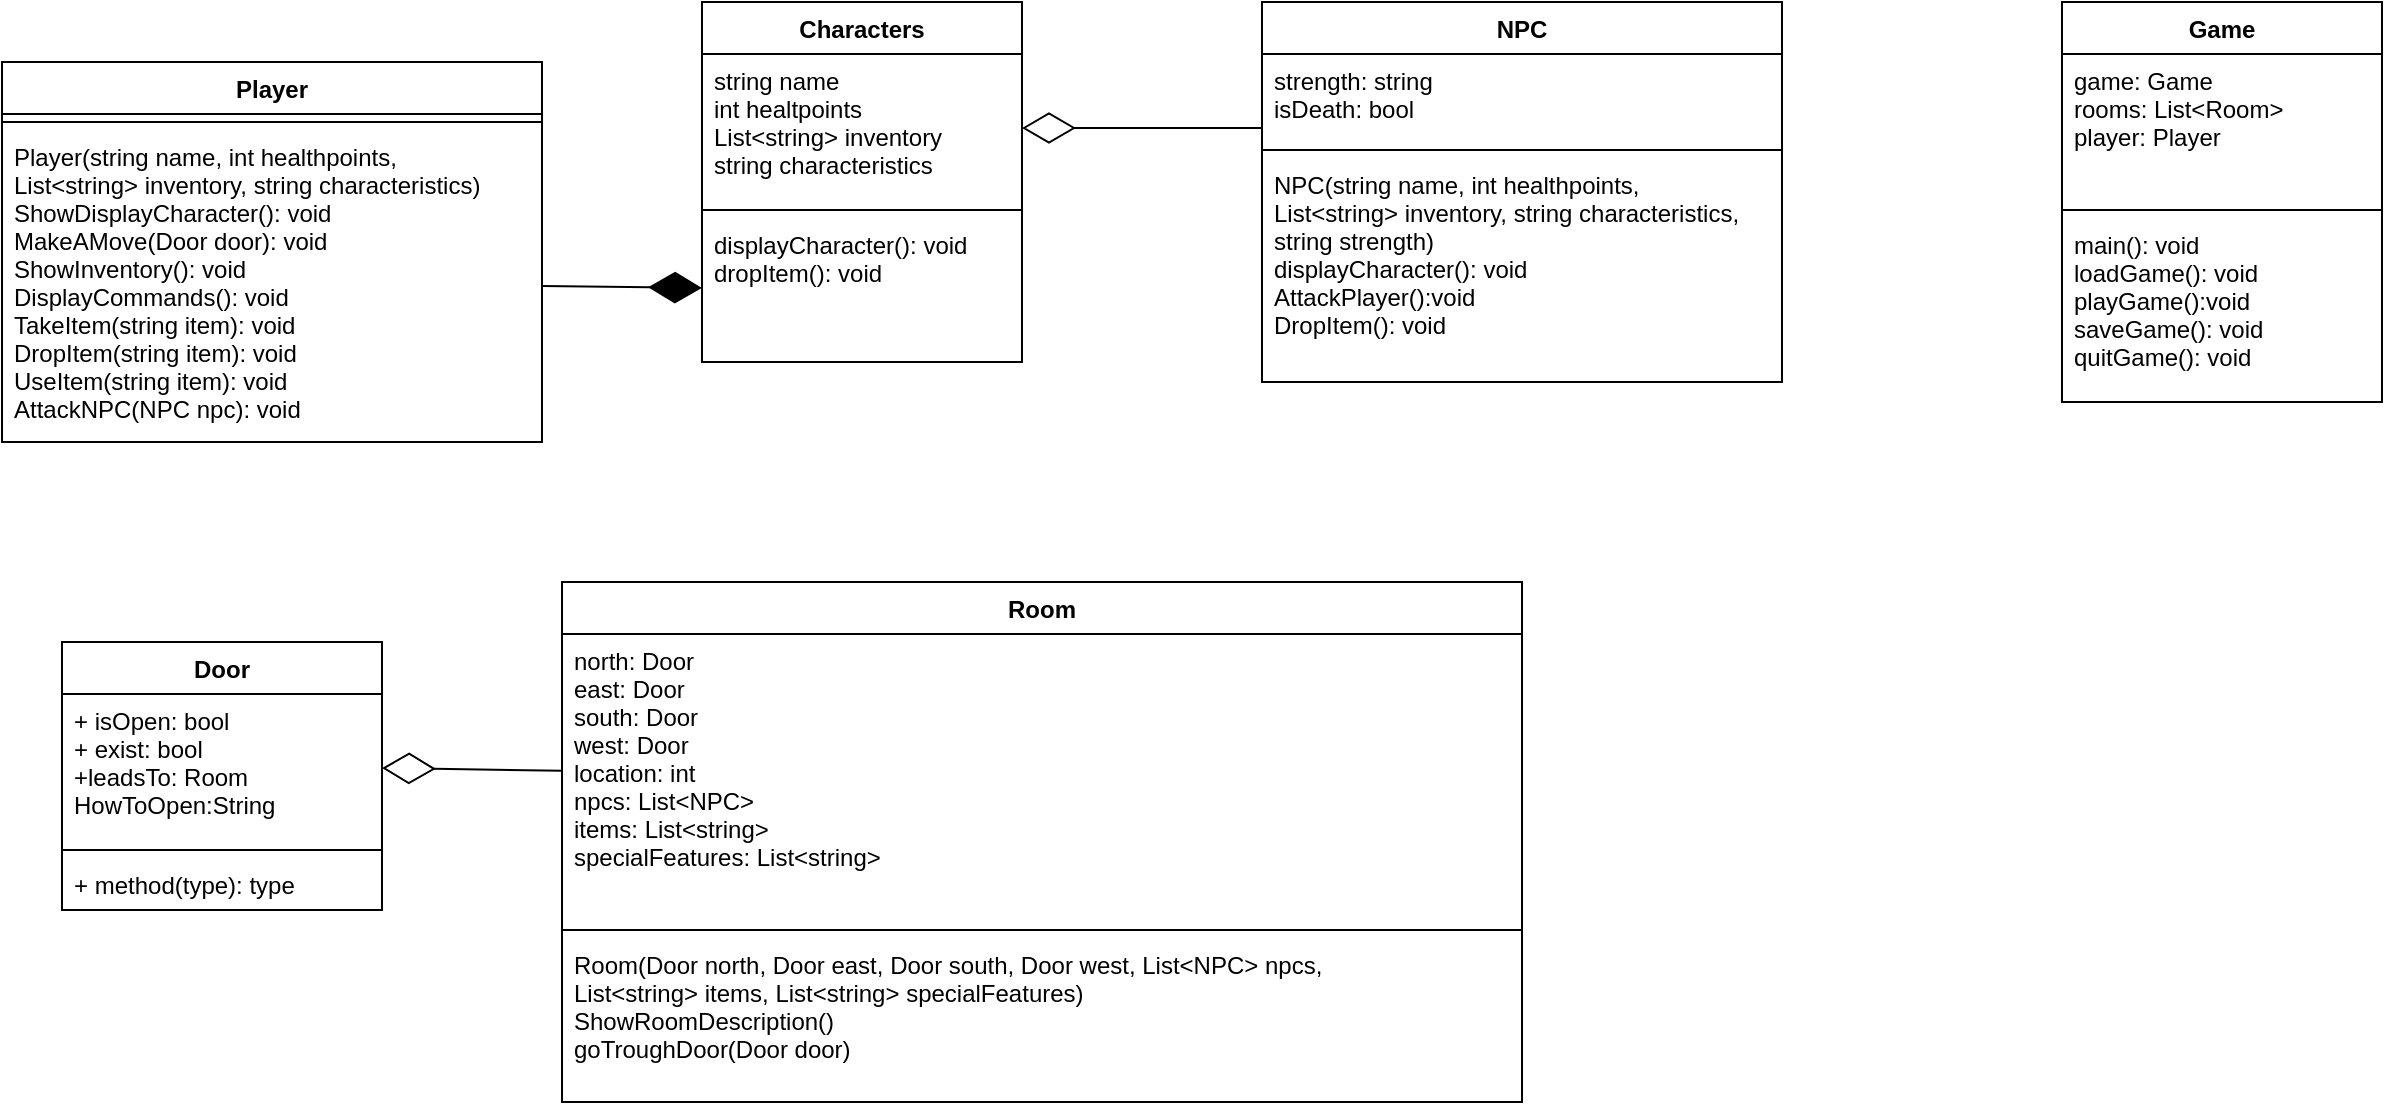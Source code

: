 <mxfile version="12.6.4" type="device"><diagram id="9qNQ-0JhLpg8qUN5hNM4" name="Page-1"><mxGraphModel dx="1826" dy="713" grid="1" gridSize="10" guides="1" tooltips="1" connect="1" arrows="1" fold="1" page="1" pageScale="1" pageWidth="827" pageHeight="1169" math="0" shadow="0"><root><mxCell id="0"/><mxCell id="1" parent="0"/><mxCell id="8qUrx9J6mQMGGNWjXYVV-1" value="Player" style="swimlane;fontStyle=1;align=center;verticalAlign=top;childLayout=stackLayout;horizontal=1;startSize=26;horizontalStack=0;resizeParent=1;resizeParentMax=0;resizeLast=0;collapsible=1;marginBottom=0;" vertex="1" parent="1"><mxGeometry x="10" y="110" width="270" height="190" as="geometry"/></mxCell><mxCell id="8qUrx9J6mQMGGNWjXYVV-3" value="" style="line;strokeWidth=1;fillColor=none;align=left;verticalAlign=middle;spacingTop=-1;spacingLeft=3;spacingRight=3;rotatable=0;labelPosition=right;points=[];portConstraint=eastwest;" vertex="1" parent="8qUrx9J6mQMGGNWjXYVV-1"><mxGeometry y="26" width="270" height="8" as="geometry"/></mxCell><mxCell id="8qUrx9J6mQMGGNWjXYVV-4" value="Player(string name, int healthpoints, &#10;List&lt;string&gt; inventory, string characteristics)&#10;ShowDisplayCharacter(): void&#10;MakeAMove(Door door): void&#10;ShowInventory(): void&#10;DisplayCommands(): void&#10;TakeItem(string item): void&#10;DropItem(string item): void&#10;UseItem(string item): void&#10;AttackNPC(NPC npc): void&#10;" style="text;strokeColor=none;fillColor=none;align=left;verticalAlign=top;spacingLeft=4;spacingRight=4;overflow=hidden;rotatable=0;points=[[0,0.5],[1,0.5]];portConstraint=eastwest;" vertex="1" parent="8qUrx9J6mQMGGNWjXYVV-1"><mxGeometry y="34" width="270" height="156" as="geometry"/></mxCell><mxCell id="8qUrx9J6mQMGGNWjXYVV-6" value="Characters" style="swimlane;fontStyle=1;align=center;verticalAlign=top;childLayout=stackLayout;horizontal=1;startSize=26;horizontalStack=0;resizeParent=1;resizeParentMax=0;resizeLast=0;collapsible=1;marginBottom=0;" vertex="1" parent="1"><mxGeometry x="360" y="80" width="160" height="180" as="geometry"/></mxCell><mxCell id="8qUrx9J6mQMGGNWjXYVV-7" value="string name&#10;int healtpoints&#10;List&lt;string&gt; inventory &#10;string characteristics" style="text;strokeColor=none;fillColor=none;align=left;verticalAlign=top;spacingLeft=4;spacingRight=4;overflow=hidden;rotatable=0;points=[[0,0.5],[1,0.5]];portConstraint=eastwest;" vertex="1" parent="8qUrx9J6mQMGGNWjXYVV-6"><mxGeometry y="26" width="160" height="74" as="geometry"/></mxCell><mxCell id="8qUrx9J6mQMGGNWjXYVV-8" value="" style="line;strokeWidth=1;fillColor=none;align=left;verticalAlign=middle;spacingTop=-1;spacingLeft=3;spacingRight=3;rotatable=0;labelPosition=right;points=[];portConstraint=eastwest;" vertex="1" parent="8qUrx9J6mQMGGNWjXYVV-6"><mxGeometry y="100" width="160" height="8" as="geometry"/></mxCell><mxCell id="8qUrx9J6mQMGGNWjXYVV-9" value="displayCharacter(): void&#10;dropItem(): void" style="text;strokeColor=none;fillColor=none;align=left;verticalAlign=top;spacingLeft=4;spacingRight=4;overflow=hidden;rotatable=0;points=[[0,0.5],[1,0.5]];portConstraint=eastwest;" vertex="1" parent="8qUrx9J6mQMGGNWjXYVV-6"><mxGeometry y="108" width="160" height="72" as="geometry"/></mxCell><mxCell id="8qUrx9J6mQMGGNWjXYVV-10" value="NPC" style="swimlane;fontStyle=1;align=center;verticalAlign=top;childLayout=stackLayout;horizontal=1;startSize=26;horizontalStack=0;resizeParent=1;resizeParentMax=0;resizeLast=0;collapsible=1;marginBottom=0;" vertex="1" parent="1"><mxGeometry x="640" y="80" width="260" height="190" as="geometry"/></mxCell><mxCell id="8qUrx9J6mQMGGNWjXYVV-11" value="strength: string&#10;isDeath: bool" style="text;strokeColor=none;fillColor=none;align=left;verticalAlign=top;spacingLeft=4;spacingRight=4;overflow=hidden;rotatable=0;points=[[0,0.5],[1,0.5]];portConstraint=eastwest;" vertex="1" parent="8qUrx9J6mQMGGNWjXYVV-10"><mxGeometry y="26" width="260" height="44" as="geometry"/></mxCell><mxCell id="8qUrx9J6mQMGGNWjXYVV-12" value="" style="line;strokeWidth=1;fillColor=none;align=left;verticalAlign=middle;spacingTop=-1;spacingLeft=3;spacingRight=3;rotatable=0;labelPosition=right;points=[];portConstraint=eastwest;" vertex="1" parent="8qUrx9J6mQMGGNWjXYVV-10"><mxGeometry y="70" width="260" height="8" as="geometry"/></mxCell><mxCell id="8qUrx9J6mQMGGNWjXYVV-13" value="NPC(string name, int healthpoints, &#10;List&lt;string&gt; inventory, string characteristics,&#10;string strength)&#10;displayCharacter(): void&#10;AttackPlayer():void&#10;DropItem(): void" style="text;strokeColor=none;fillColor=none;align=left;verticalAlign=top;spacingLeft=4;spacingRight=4;overflow=hidden;rotatable=0;points=[[0,0.5],[1,0.5]];portConstraint=eastwest;" vertex="1" parent="8qUrx9J6mQMGGNWjXYVV-10"><mxGeometry y="78" width="260" height="112" as="geometry"/></mxCell><mxCell id="8qUrx9J6mQMGGNWjXYVV-23" value="" style="endArrow=diamondThin;endFill=0;endSize=24;html=1;entryX=1;entryY=0.5;entryDx=0;entryDy=0;" edge="1" parent="1" target="8qUrx9J6mQMGGNWjXYVV-7"><mxGeometry width="160" relative="1" as="geometry"><mxPoint x="640" y="143" as="sourcePoint"/><mxPoint x="170" y="240" as="targetPoint"/></mxGeometry></mxCell><mxCell id="8qUrx9J6mQMGGNWjXYVV-24" value="" style="endArrow=diamondThin;endFill=1;endSize=24;html=1;exitX=1;exitY=0.5;exitDx=0;exitDy=0;" edge="1" parent="1" source="8qUrx9J6mQMGGNWjXYVV-4" target="8qUrx9J6mQMGGNWjXYVV-9"><mxGeometry width="160" relative="1" as="geometry"><mxPoint x="10" y="240" as="sourcePoint"/><mxPoint x="170" y="240" as="targetPoint"/></mxGeometry></mxCell><mxCell id="8qUrx9J6mQMGGNWjXYVV-25" value="Door" style="swimlane;fontStyle=1;align=center;verticalAlign=top;childLayout=stackLayout;horizontal=1;startSize=26;horizontalStack=0;resizeParent=1;resizeParentMax=0;resizeLast=0;collapsible=1;marginBottom=0;" vertex="1" parent="1"><mxGeometry x="40" y="400" width="160" height="134" as="geometry"/></mxCell><mxCell id="8qUrx9J6mQMGGNWjXYVV-26" value="+ isOpen: bool&#10;+ exist: bool&#10;+leadsTo: Room&#10;HowToOpen:String" style="text;strokeColor=none;fillColor=none;align=left;verticalAlign=top;spacingLeft=4;spacingRight=4;overflow=hidden;rotatable=0;points=[[0,0.5],[1,0.5]];portConstraint=eastwest;" vertex="1" parent="8qUrx9J6mQMGGNWjXYVV-25"><mxGeometry y="26" width="160" height="74" as="geometry"/></mxCell><mxCell id="8qUrx9J6mQMGGNWjXYVV-27" value="" style="line;strokeWidth=1;fillColor=none;align=left;verticalAlign=middle;spacingTop=-1;spacingLeft=3;spacingRight=3;rotatable=0;labelPosition=right;points=[];portConstraint=eastwest;" vertex="1" parent="8qUrx9J6mQMGGNWjXYVV-25"><mxGeometry y="100" width="160" height="8" as="geometry"/></mxCell><mxCell id="8qUrx9J6mQMGGNWjXYVV-28" value="+ method(type): type" style="text;strokeColor=none;fillColor=none;align=left;verticalAlign=top;spacingLeft=4;spacingRight=4;overflow=hidden;rotatable=0;points=[[0,0.5],[1,0.5]];portConstraint=eastwest;" vertex="1" parent="8qUrx9J6mQMGGNWjXYVV-25"><mxGeometry y="108" width="160" height="26" as="geometry"/></mxCell><mxCell id="8qUrx9J6mQMGGNWjXYVV-33" value="Room" style="swimlane;fontStyle=1;align=center;verticalAlign=top;childLayout=stackLayout;horizontal=1;startSize=26;horizontalStack=0;resizeParent=1;resizeParentMax=0;resizeLast=0;collapsible=1;marginBottom=0;" vertex="1" parent="1"><mxGeometry x="290" y="370" width="480" height="260" as="geometry"/></mxCell><mxCell id="8qUrx9J6mQMGGNWjXYVV-34" value="north: Door&#10;east: Door&#10;south: Door&#10;west: Door&#10;location: int&#10;npcs: List&lt;NPC&gt; &#10;items: List&lt;string&gt; &#10;specialFeatures: List&lt;string&gt; " style="text;strokeColor=none;fillColor=none;align=left;verticalAlign=top;spacingLeft=4;spacingRight=4;overflow=hidden;rotatable=0;points=[[0,0.5],[1,0.5]];portConstraint=eastwest;" vertex="1" parent="8qUrx9J6mQMGGNWjXYVV-33"><mxGeometry y="26" width="480" height="144" as="geometry"/></mxCell><mxCell id="8qUrx9J6mQMGGNWjXYVV-35" value="" style="line;strokeWidth=1;fillColor=none;align=left;verticalAlign=middle;spacingTop=-1;spacingLeft=3;spacingRight=3;rotatable=0;labelPosition=right;points=[];portConstraint=eastwest;" vertex="1" parent="8qUrx9J6mQMGGNWjXYVV-33"><mxGeometry y="170" width="480" height="8" as="geometry"/></mxCell><mxCell id="8qUrx9J6mQMGGNWjXYVV-36" value="Room(Door north, Door east, Door south, Door west, List&lt;NPC&gt; npcs, &#10;List&lt;string&gt; items, List&lt;string&gt; specialFeatures)&#10;ShowRoomDescription()&#10;goTroughDoor(Door door)" style="text;strokeColor=none;fillColor=none;align=left;verticalAlign=top;spacingLeft=4;spacingRight=4;overflow=hidden;rotatable=0;points=[[0,0.5],[1,0.5]];portConstraint=eastwest;" vertex="1" parent="8qUrx9J6mQMGGNWjXYVV-33"><mxGeometry y="178" width="480" height="82" as="geometry"/></mxCell><mxCell id="8qUrx9J6mQMGGNWjXYVV-37" value="" style="endArrow=diamondThin;endFill=0;endSize=24;html=1;entryX=1;entryY=0.5;entryDx=0;entryDy=0;" edge="1" parent="1" source="8qUrx9J6mQMGGNWjXYVV-34" target="8qUrx9J6mQMGGNWjXYVV-26"><mxGeometry width="160" relative="1" as="geometry"><mxPoint x="10" y="610" as="sourcePoint"/><mxPoint x="170" y="610" as="targetPoint"/></mxGeometry></mxCell><mxCell id="8qUrx9J6mQMGGNWjXYVV-38" value="Game" style="swimlane;fontStyle=1;align=center;verticalAlign=top;childLayout=stackLayout;horizontal=1;startSize=26;horizontalStack=0;resizeParent=1;resizeParentMax=0;resizeLast=0;collapsible=1;marginBottom=0;" vertex="1" parent="1"><mxGeometry x="1040" y="80" width="160" height="200" as="geometry"/></mxCell><mxCell id="8qUrx9J6mQMGGNWjXYVV-39" value="game: Game&#10;rooms: List&lt;Room&gt;&#10;player: Player" style="text;strokeColor=none;fillColor=none;align=left;verticalAlign=top;spacingLeft=4;spacingRight=4;overflow=hidden;rotatable=0;points=[[0,0.5],[1,0.5]];portConstraint=eastwest;" vertex="1" parent="8qUrx9J6mQMGGNWjXYVV-38"><mxGeometry y="26" width="160" height="74" as="geometry"/></mxCell><mxCell id="8qUrx9J6mQMGGNWjXYVV-40" value="" style="line;strokeWidth=1;fillColor=none;align=left;verticalAlign=middle;spacingTop=-1;spacingLeft=3;spacingRight=3;rotatable=0;labelPosition=right;points=[];portConstraint=eastwest;" vertex="1" parent="8qUrx9J6mQMGGNWjXYVV-38"><mxGeometry y="100" width="160" height="8" as="geometry"/></mxCell><mxCell id="8qUrx9J6mQMGGNWjXYVV-41" value="main(): void&#10;loadGame(): void&#10;playGame():void&#10;saveGame(): void&#10;quitGame(): void" style="text;strokeColor=none;fillColor=none;align=left;verticalAlign=top;spacingLeft=4;spacingRight=4;overflow=hidden;rotatable=0;points=[[0,0.5],[1,0.5]];portConstraint=eastwest;" vertex="1" parent="8qUrx9J6mQMGGNWjXYVV-38"><mxGeometry y="108" width="160" height="92" as="geometry"/></mxCell></root></mxGraphModel></diagram></mxfile>
